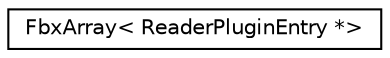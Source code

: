 digraph "クラス階層図"
{
  edge [fontname="Helvetica",fontsize="10",labelfontname="Helvetica",labelfontsize="10"];
  node [fontname="Helvetica",fontsize="10",shape=record];
  rankdir="LR";
  Node0 [label="FbxArray\< ReaderPluginEntry *\>",height=0.2,width=0.4,color="black", fillcolor="white", style="filled",URL="$class_fbx_array.html"];
}
